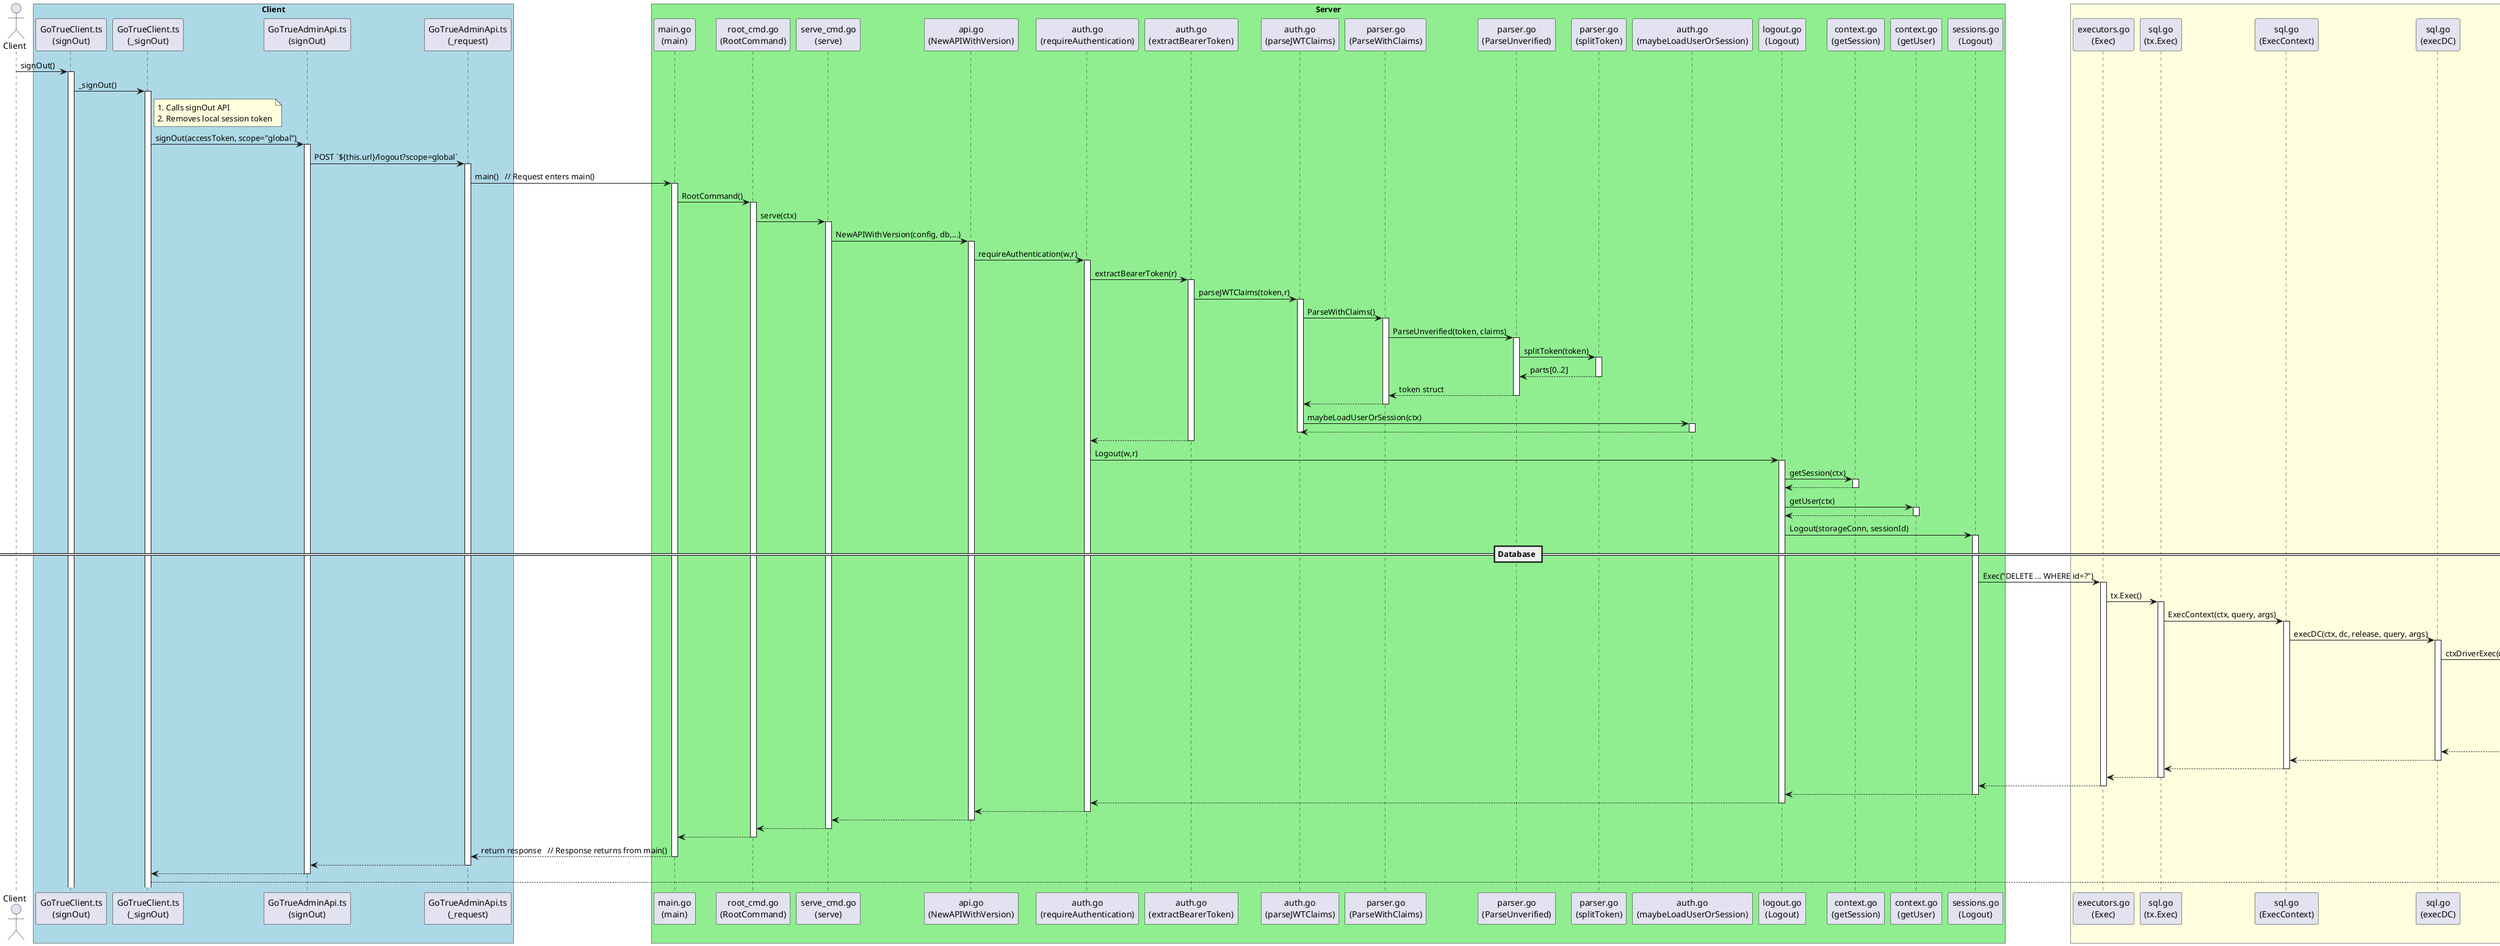 @startuml SignOutDiagram

actor Client

box "Client" #LightBlue
  participant "GoTrueClient.ts\n(signOut)" as ClientSignOut
  participant "GoTrueClient.ts\n(_signOut)" as Client_SignOut
  participant "GoTrueAdminApi.ts\n(signOut)" as AdminSignOut
  participant "GoTrueAdminApi.ts\n(_request)" as Request
end box

box "Server" #LightGreen
  participant "main.go\n(main)" as Main
  participant "root_cmd.go\n(RootCommand)" as RootCommand
  participant "serve_cmd.go\n(serve)" as Serve
  participant "api.go\n(NewAPIWithVersion)" as NewAPI
  participant "auth.go\n(requireAuthentication)" as RequireAuth
  participant "auth.go\n(extractBearerToken)" as ExtractToken
  participant "auth.go\n(parseJWTClaims)" as ParseJWT
  participant "parser.go\n(ParseWithClaims)" as ParseWithClaims
  participant "parser.go\n(ParseUnverified)" as ParseUnverified
  participant "parser.go\n(splitToken)" as SplitToken
  participant "auth.go\n(maybeLoadUserOrSession)" as MaybeLoadUser

  participant "logout.go\n(Logout)" as LogoutHandler
  participant "context.go\n(getSession)" as GetSession
  participant "context.go\n(getUser)" as GetUser
  participant "sessions.go\n(Logout)" as LogoutSession
end box

box "Database" #LightYellow
  participant "executors.go\n(Exec)" as Exec
  participant "sql.go\n(tx.Exec)" as TxExec
  participant "sql.go\n(ExecContext)" as ExecContext
  participant "sql.go\n(execDC)" as ExecDC
  participant "ctxutil.go\n(ctxDriverExec)" as CtxDriverExec
  participant "Connection.go\n(Exec)" as ConnExec
  participant "Connection.go\n(exec)" as ConnExecLow
  participant "packets.go\n(writeCommandPacketStr)" as WritePacket
end box

Client -> ClientSignOut : signOut()
activate ClientSignOut
  ClientSignOut -> Client_SignOut : _signOut()
  activate Client_SignOut
    note right of Client_SignOut
    1. Calls signOut API  
    2. Removes local session token
    end note

    Client_SignOut -> AdminSignOut : signOut(accessToken, scope="global")
    activate AdminSignOut
      AdminSignOut -> Request : POST `${this.url}/logout?scope=global`
      activate Request
        Request -> Main : main()   // Request enters main()
        activate Main
          Main -> RootCommand : RootCommand()
          activate RootCommand
            RootCommand -> Serve : serve(ctx)
            activate Serve
              Serve -> NewAPI : NewAPIWithVersion(config, db,...)
              activate NewAPI
                NewAPI -> RequireAuth : requireAuthentication(w,r)
                activate RequireAuth
                  RequireAuth -> ExtractToken : extractBearerToken(r)
                  activate ExtractToken
                    ExtractToken -> ParseJWT : parseJWTClaims(token,r)
                    activate ParseJWT
                      ParseJWT -> ParseWithClaims : ParseWithClaims()
                      activate ParseWithClaims
                        ParseWithClaims -> ParseUnverified : ParseUnverified(token, claims)
                        activate ParseUnverified
                          ParseUnverified -> SplitToken : splitToken(token)
                          activate SplitToken
                          SplitToken --> ParseUnverified : parts[0..2]
                          deactivate SplitToken
                        ParseUnverified --> ParseWithClaims : token struct
                        deactivate ParseUnverified
                      ParseWithClaims --> ParseJWT
                      deactivate ParseWithClaims
                      ParseJWT -> MaybeLoadUser : maybeLoadUserOrSession(ctx)
                      activate MaybeLoadUser
                      MaybeLoadUser --> ParseJWT
                      deactivate MaybeLoadUser
                    deactivate ParseJWT
                  ExtractToken --> RequireAuth
                  deactivate ExtractToken
                RequireAuth -> LogoutHandler : Logout(w,r)
                activate LogoutHandler
                  LogoutHandler -> GetSession : getSession(ctx)
                  activate GetSession
                  GetSession --> LogoutHandler
                  deactivate GetSession

                  LogoutHandler -> GetUser : getUser(ctx)
                  activate GetUser
                  GetUser --> LogoutHandler
                  deactivate GetUser

                  LogoutHandler -> LogoutSession : Logout(storageConn, sessionId)
                  activate LogoutSession

                    == Database ==
                    LogoutSession -> Exec : Exec("DELETE ... WHERE id=?")
                    activate Exec
                      Exec -> TxExec : tx.Exec()
                      activate TxExec
                        TxExec -> ExecContext : ExecContext(ctx, query, args)
                        activate ExecContext
                          ExecContext -> ExecDC : execDC(ctx, dc, release, query, args)
                          activate ExecDC
                            ExecDC -> CtxDriverExec : ctxDriverExec(ctx, execerCtx, execer, query, nvdargs)
                            activate CtxDriverExec
                              CtxDriverExec -> ConnExec : Exec(query, args)
                              activate ConnExec
                                ConnExec -> ConnExecLow : exec(query)
                                activate ConnExecLow
                                  ConnExecLow -> WritePacket : writeCommandPacketStr(command, arg)
                                  activate WritePacket
                                  WritePacket --> ConnExecLow
                                  deactivate WritePacket
                                ConnExecLow --> ConnExec
                                deactivate ConnExecLow
                              ConnExec --> CtxDriverExec
                              deactivate ConnExec
                            CtxDriverExec --> ExecDC
                            deactivate CtxDriverExec
                          ExecDC --> ExecContext
                          deactivate ExecDC
                        ExecContext --> TxExec
                        deactivate ExecContext
                      TxExec --> Exec
                      deactivate TxExec
                    Exec --> LogoutSession
                    deactivate Exec
                  LogoutSession --> LogoutHandler
                  deactivate LogoutSession
                LogoutHandler --> RequireAuth
                deactivate LogoutHandler
                RequireAuth --> NewAPI
                deactivate RequireAuth
              NewAPI --> Serve
              deactivate NewAPI
            Serve --> RootCommand
            deactivate Serve
          RootCommand --> Main
          deactivate RootCommand
        Main --> Request : return response   // Response returns from main()
        deactivate Main
      Request --> AdminSignOut
      deactivate Request
    AdminSignOut --> Client_SignOut
    deactivate AdminSignOut
  Client_SignOut -->